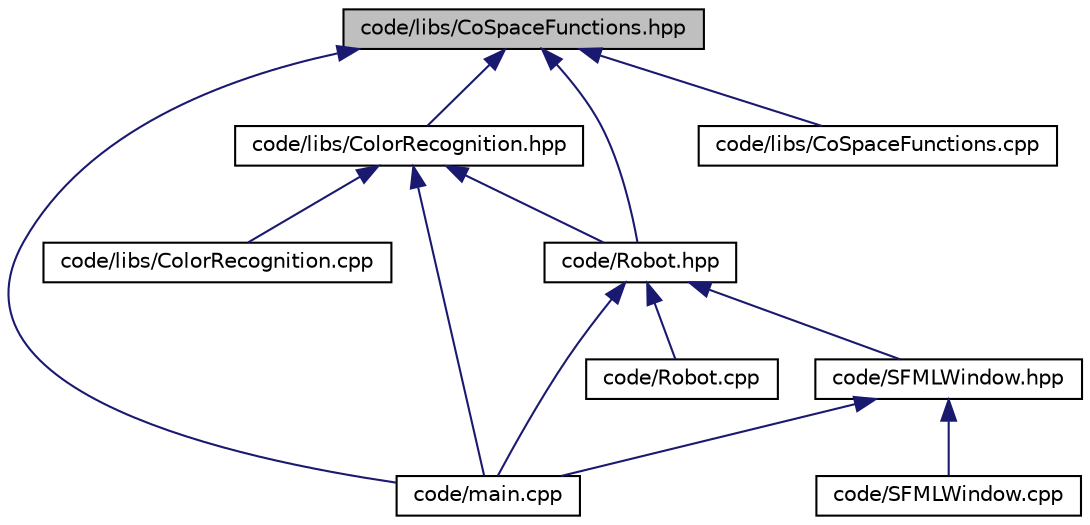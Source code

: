digraph "code/libs/CoSpaceFunctions.hpp"
{
 // LATEX_PDF_SIZE
  edge [fontname="Helvetica",fontsize="10",labelfontname="Helvetica",labelfontsize="10"];
  node [fontname="Helvetica",fontsize="10",shape=record];
  Node1 [label="code/libs/CoSpaceFunctions.hpp",height=0.2,width=0.4,color="black", fillcolor="grey75", style="filled", fontcolor="black",tooltip=" "];
  Node1 -> Node2 [dir="back",color="midnightblue",fontsize="10",style="solid"];
  Node2 [label="code/libs/ColorRecognition.hpp",height=0.2,width=0.4,color="black", fillcolor="white", style="filled",URL="$_color_recognition_8hpp.html",tooltip=" "];
  Node2 -> Node3 [dir="back",color="midnightblue",fontsize="10",style="solid"];
  Node3 [label="code/libs/ColorRecognition.cpp",height=0.2,width=0.4,color="black", fillcolor="white", style="filled",URL="$_color_recognition_8cpp.html",tooltip=" "];
  Node2 -> Node4 [dir="back",color="midnightblue",fontsize="10",style="solid"];
  Node4 [label="code/main.cpp",height=0.2,width=0.4,color="black", fillcolor="white", style="filled",URL="$main_8cpp.html",tooltip=" "];
  Node2 -> Node5 [dir="back",color="midnightblue",fontsize="10",style="solid"];
  Node5 [label="code/Robot.hpp",height=0.2,width=0.4,color="black", fillcolor="white", style="filled",URL="$_robot_8hpp.html",tooltip=" "];
  Node5 -> Node4 [dir="back",color="midnightblue",fontsize="10",style="solid"];
  Node5 -> Node6 [dir="back",color="midnightblue",fontsize="10",style="solid"];
  Node6 [label="code/Robot.cpp",height=0.2,width=0.4,color="black", fillcolor="white", style="filled",URL="$_robot_8cpp.html",tooltip=" "];
  Node5 -> Node7 [dir="back",color="midnightblue",fontsize="10",style="solid"];
  Node7 [label="code/SFMLWindow.hpp",height=0.2,width=0.4,color="black", fillcolor="white", style="filled",URL="$_s_f_m_l_window_8hpp.html",tooltip=" "];
  Node7 -> Node4 [dir="back",color="midnightblue",fontsize="10",style="solid"];
  Node7 -> Node8 [dir="back",color="midnightblue",fontsize="10",style="solid"];
  Node8 [label="code/SFMLWindow.cpp",height=0.2,width=0.4,color="black", fillcolor="white", style="filled",URL="$_s_f_m_l_window_8cpp.html",tooltip=" "];
  Node1 -> Node9 [dir="back",color="midnightblue",fontsize="10",style="solid"];
  Node9 [label="code/libs/CoSpaceFunctions.cpp",height=0.2,width=0.4,color="black", fillcolor="white", style="filled",URL="$_co_space_functions_8cpp.html",tooltip=" "];
  Node1 -> Node4 [dir="back",color="midnightblue",fontsize="10",style="solid"];
  Node1 -> Node5 [dir="back",color="midnightblue",fontsize="10",style="solid"];
}
